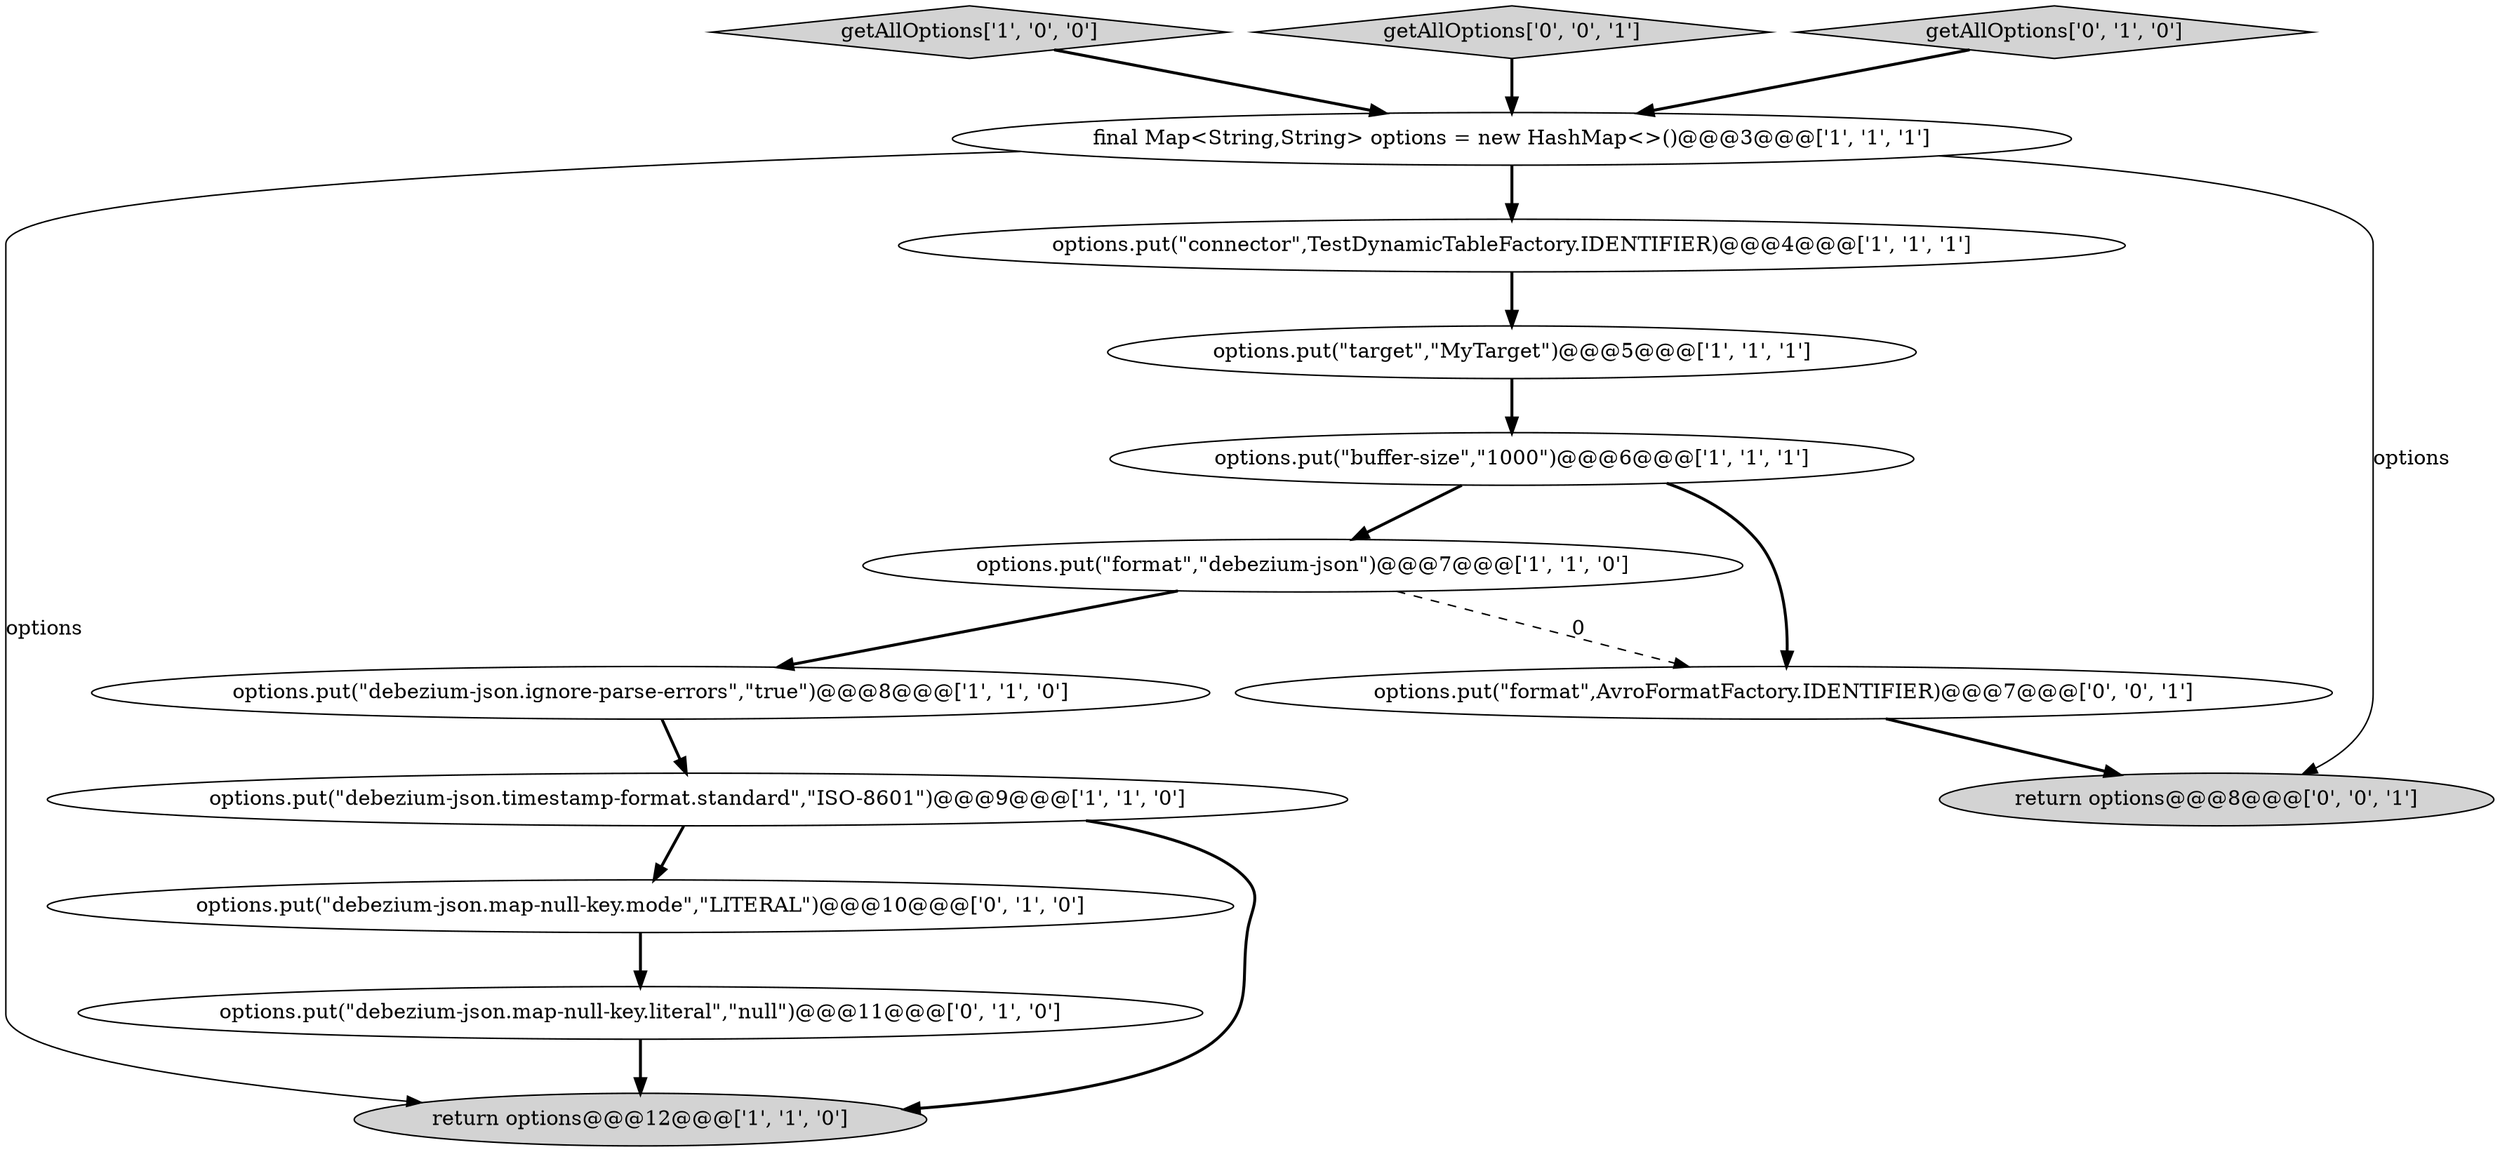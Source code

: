 digraph {
8 [style = filled, label = "options.put(\"debezium-json.timestamp-format.standard\",\"ISO-8601\")@@@9@@@['1', '1', '0']", fillcolor = white, shape = ellipse image = "AAA0AAABBB1BBB"];
5 [style = filled, label = "options.put(\"connector\",TestDynamicTableFactory.IDENTIFIER)@@@4@@@['1', '1', '1']", fillcolor = white, shape = ellipse image = "AAA0AAABBB1BBB"];
1 [style = filled, label = "options.put(\"debezium-json.ignore-parse-errors\",\"true\")@@@8@@@['1', '1', '0']", fillcolor = white, shape = ellipse image = "AAA0AAABBB1BBB"];
4 [style = filled, label = "return options@@@12@@@['1', '1', '0']", fillcolor = lightgray, shape = ellipse image = "AAA0AAABBB1BBB"];
2 [style = filled, label = "options.put(\"buffer-size\",\"1000\")@@@6@@@['1', '1', '1']", fillcolor = white, shape = ellipse image = "AAA0AAABBB1BBB"];
7 [style = filled, label = "final Map<String,String> options = new HashMap<>()@@@3@@@['1', '1', '1']", fillcolor = white, shape = ellipse image = "AAA0AAABBB1BBB"];
3 [style = filled, label = "options.put(\"format\",\"debezium-json\")@@@7@@@['1', '1', '0']", fillcolor = white, shape = ellipse image = "AAA0AAABBB1BBB"];
11 [style = filled, label = "options.put(\"debezium-json.map-null-key.mode\",\"LITERAL\")@@@10@@@['0', '1', '0']", fillcolor = white, shape = ellipse image = "AAA1AAABBB2BBB"];
6 [style = filled, label = "getAllOptions['1', '0', '0']", fillcolor = lightgray, shape = diamond image = "AAA0AAABBB1BBB"];
9 [style = filled, label = "options.put(\"debezium-json.map-null-key.literal\",\"null\")@@@11@@@['0', '1', '0']", fillcolor = white, shape = ellipse image = "AAA1AAABBB2BBB"];
14 [style = filled, label = "options.put(\"format\",AvroFormatFactory.IDENTIFIER)@@@7@@@['0', '0', '1']", fillcolor = white, shape = ellipse image = "AAA0AAABBB3BBB"];
13 [style = filled, label = "return options@@@8@@@['0', '0', '1']", fillcolor = lightgray, shape = ellipse image = "AAA0AAABBB3BBB"];
12 [style = filled, label = "getAllOptions['0', '0', '1']", fillcolor = lightgray, shape = diamond image = "AAA0AAABBB3BBB"];
10 [style = filled, label = "getAllOptions['0', '1', '0']", fillcolor = lightgray, shape = diamond image = "AAA0AAABBB2BBB"];
0 [style = filled, label = "options.put(\"target\",\"MyTarget\")@@@5@@@['1', '1', '1']", fillcolor = white, shape = ellipse image = "AAA0AAABBB1BBB"];
7->5 [style = bold, label=""];
1->8 [style = bold, label=""];
8->11 [style = bold, label=""];
10->7 [style = bold, label=""];
5->0 [style = bold, label=""];
2->14 [style = bold, label=""];
14->13 [style = bold, label=""];
12->7 [style = bold, label=""];
0->2 [style = bold, label=""];
6->7 [style = bold, label=""];
11->9 [style = bold, label=""];
3->14 [style = dashed, label="0"];
7->4 [style = solid, label="options"];
7->13 [style = solid, label="options"];
8->4 [style = bold, label=""];
9->4 [style = bold, label=""];
3->1 [style = bold, label=""];
2->3 [style = bold, label=""];
}
